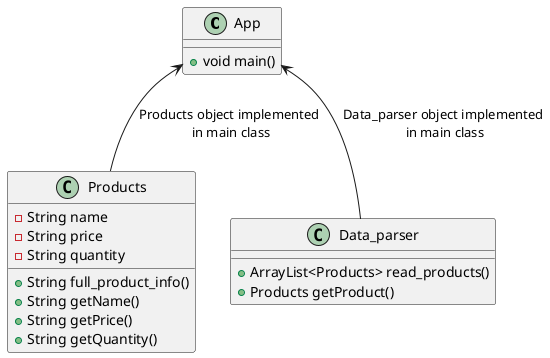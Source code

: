 @startuml

class App{
    +void main()
}
class Products{
    -String name
    -String price
    -String quantity

    +String full_product_info()
    +String getName()
    +String getPrice()
    +String getQuantity()
}
class Data_parser{
    +ArrayList<Products> read_products()
    +Products getProduct()
}

App <-- Products : Products object implemented\n in main class
App <-- Data_parser : Data_parser object implemented\n in main class

@enduml